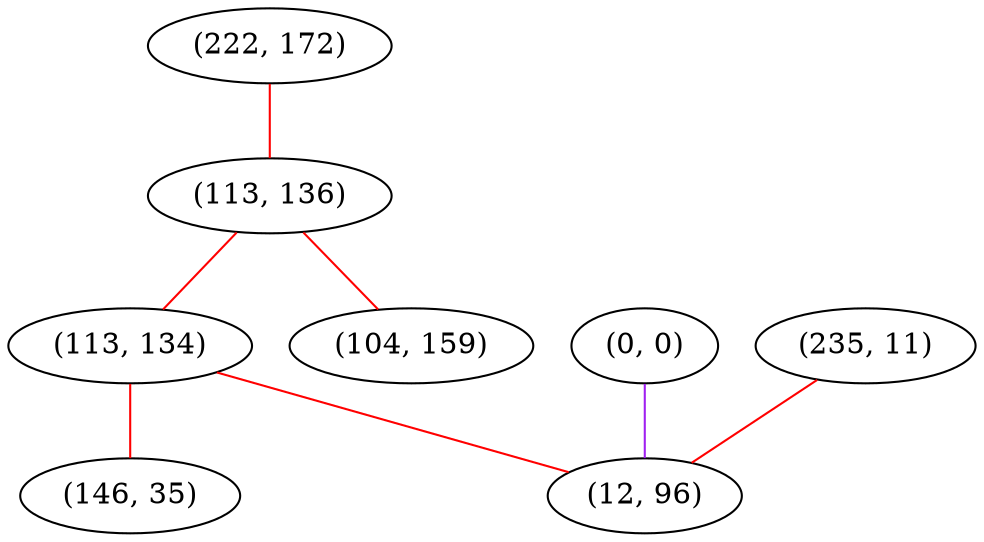 graph "" {
"(222, 172)";
"(113, 136)";
"(0, 0)";
"(113, 134)";
"(235, 11)";
"(12, 96)";
"(104, 159)";
"(146, 35)";
"(222, 172)" -- "(113, 136)"  [color=red, key=0, weight=1];
"(113, 136)" -- "(113, 134)"  [color=red, key=0, weight=1];
"(113, 136)" -- "(104, 159)"  [color=red, key=0, weight=1];
"(0, 0)" -- "(12, 96)"  [color=purple, key=0, weight=4];
"(113, 134)" -- "(146, 35)"  [color=red, key=0, weight=1];
"(113, 134)" -- "(12, 96)"  [color=red, key=0, weight=1];
"(235, 11)" -- "(12, 96)"  [color=red, key=0, weight=1];
}
